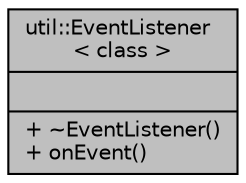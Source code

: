 digraph "util::EventListener&lt; class &gt;"
{
  bgcolor="transparent";
  edge [fontname="Helvetica",fontsize="10",labelfontname="Helvetica",labelfontsize="10"];
  node [fontname="Helvetica",fontsize="10",shape=record];
  Node1 [label="{util::EventListener\l\< class \>\n||+ ~EventListener()\l+ onEvent()\l}",height=0.2,width=0.4,color="black", fillcolor="grey75", style="filled" fontcolor="black"];
}
